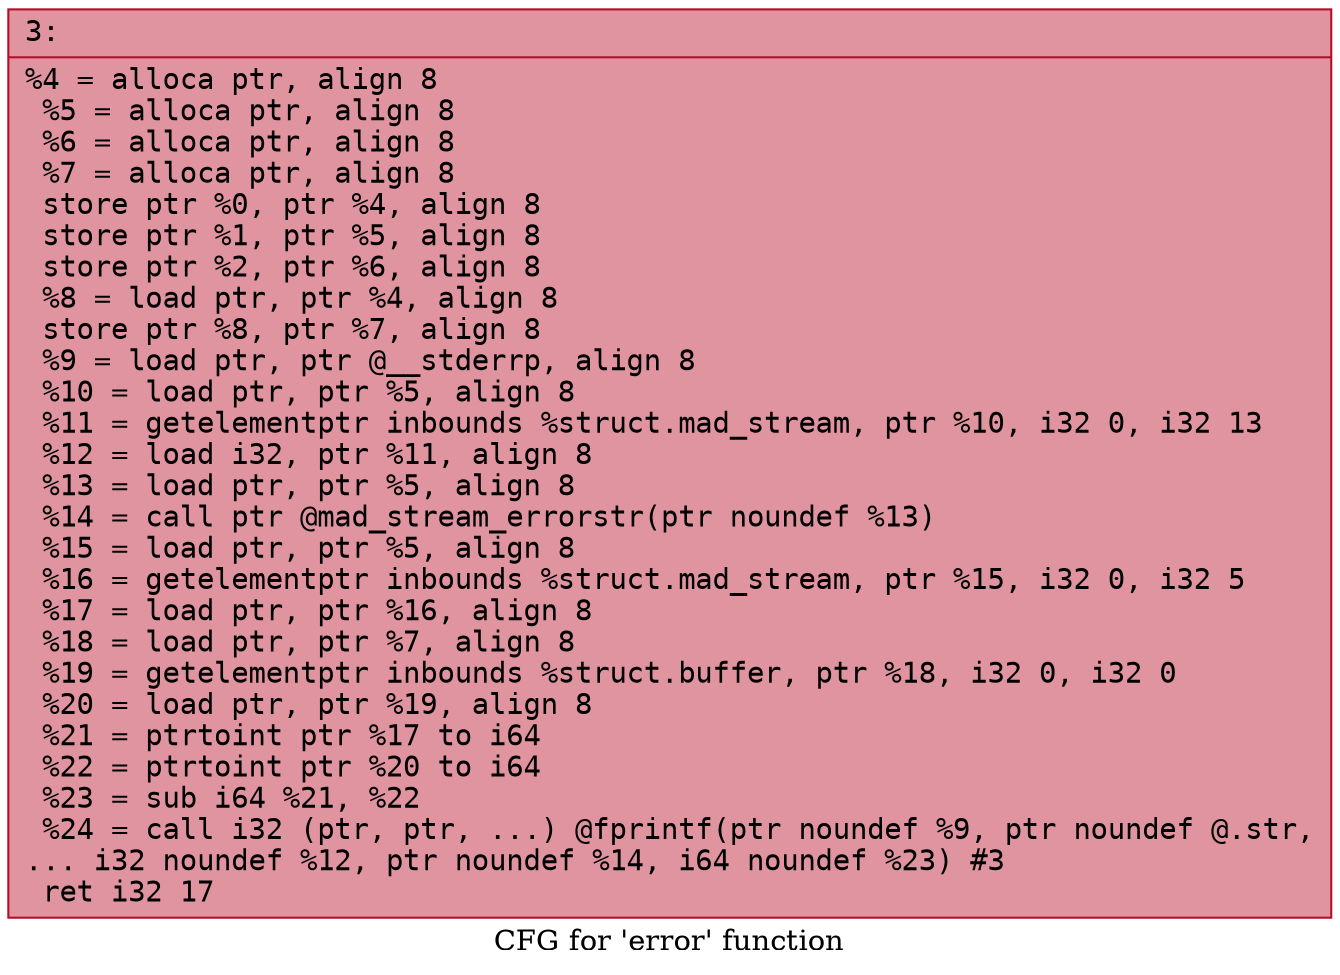 digraph "CFG for 'error' function" {
	label="CFG for 'error' function";

	Node0x6000001667b0 [shape=record,color="#b70d28ff", style=filled, fillcolor="#b70d2870" fontname="Courier",label="{3:\l|  %4 = alloca ptr, align 8\l  %5 = alloca ptr, align 8\l  %6 = alloca ptr, align 8\l  %7 = alloca ptr, align 8\l  store ptr %0, ptr %4, align 8\l  store ptr %1, ptr %5, align 8\l  store ptr %2, ptr %6, align 8\l  %8 = load ptr, ptr %4, align 8\l  store ptr %8, ptr %7, align 8\l  %9 = load ptr, ptr @__stderrp, align 8\l  %10 = load ptr, ptr %5, align 8\l  %11 = getelementptr inbounds %struct.mad_stream, ptr %10, i32 0, i32 13\l  %12 = load i32, ptr %11, align 8\l  %13 = load ptr, ptr %5, align 8\l  %14 = call ptr @mad_stream_errorstr(ptr noundef %13)\l  %15 = load ptr, ptr %5, align 8\l  %16 = getelementptr inbounds %struct.mad_stream, ptr %15, i32 0, i32 5\l  %17 = load ptr, ptr %16, align 8\l  %18 = load ptr, ptr %7, align 8\l  %19 = getelementptr inbounds %struct.buffer, ptr %18, i32 0, i32 0\l  %20 = load ptr, ptr %19, align 8\l  %21 = ptrtoint ptr %17 to i64\l  %22 = ptrtoint ptr %20 to i64\l  %23 = sub i64 %21, %22\l  %24 = call i32 (ptr, ptr, ...) @fprintf(ptr noundef %9, ptr noundef @.str,\l... i32 noundef %12, ptr noundef %14, i64 noundef %23) #3\l  ret i32 17\l}"];
}
